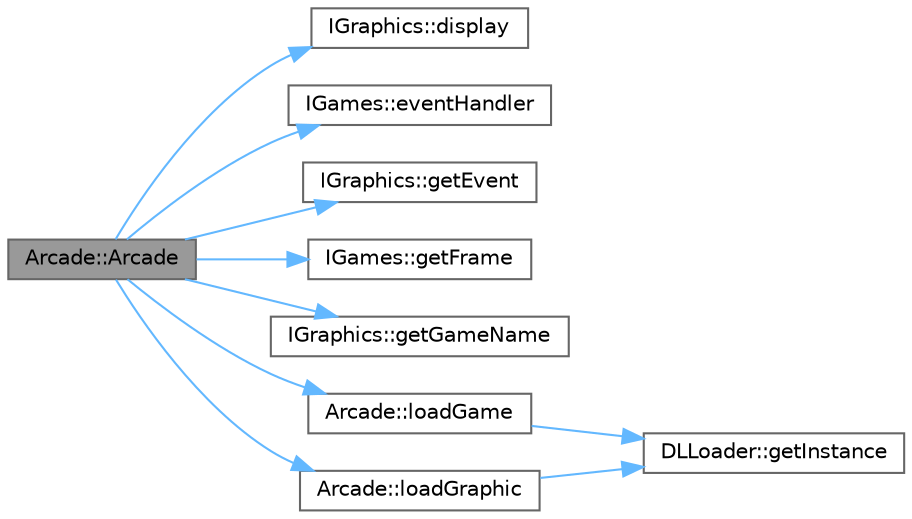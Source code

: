 digraph "Arcade::Arcade"
{
 // LATEX_PDF_SIZE
  bgcolor="transparent";
  edge [fontname=Helvetica,fontsize=10,labelfontname=Helvetica,labelfontsize=10];
  node [fontname=Helvetica,fontsize=10,shape=box,height=0.2,width=0.4];
  rankdir="LR";
  Node1 [label="Arcade::Arcade",height=0.2,width=0.4,color="gray40", fillcolor="grey60", style="filled", fontcolor="black",tooltip=" "];
  Node1 -> Node2 [color="steelblue1",style="solid"];
  Node2 [label="IGraphics::display",height=0.2,width=0.4,color="grey40", fillcolor="white", style="filled",URL="$classIGraphics.html#ae38528555acb87085144e9b27d154cf8",tooltip=" "];
  Node1 -> Node3 [color="steelblue1",style="solid"];
  Node3 [label="IGames::eventHandler",height=0.2,width=0.4,color="grey40", fillcolor="white", style="filled",URL="$classIGames.html#ae75c32be13283a7c31de502014ffdf6e",tooltip=" "];
  Node1 -> Node4 [color="steelblue1",style="solid"];
  Node4 [label="IGraphics::getEvent",height=0.2,width=0.4,color="grey40", fillcolor="white", style="filled",URL="$classIGraphics.html#aedb2667f2f41530113957f758c2e5f9d",tooltip=" "];
  Node1 -> Node5 [color="steelblue1",style="solid"];
  Node5 [label="IGames::getFrame",height=0.2,width=0.4,color="grey40", fillcolor="white", style="filled",URL="$classIGames.html#a09ad3ccb5a88d044df833645581e0333",tooltip=" "];
  Node1 -> Node6 [color="steelblue1",style="solid"];
  Node6 [label="IGraphics::getGameName",height=0.2,width=0.4,color="grey40", fillcolor="white", style="filled",URL="$classIGraphics.html#a518da08bf862f7f4ccc15d716313e9f7",tooltip=" "];
  Node1 -> Node7 [color="steelblue1",style="solid"];
  Node7 [label="Arcade::loadGame",height=0.2,width=0.4,color="grey40", fillcolor="white", style="filled",URL="$classArcade.html#a6bf1c6af608ef61ff1c0bfb82046c3e9",tooltip=" "];
  Node7 -> Node8 [color="steelblue1",style="solid"];
  Node8 [label="DLLoader::getInstance",height=0.2,width=0.4,color="grey40", fillcolor="white", style="filled",URL="$classDLLoader.html#a8e7744ea44c22b091837503731fd49e9",tooltip=" "];
  Node1 -> Node9 [color="steelblue1",style="solid"];
  Node9 [label="Arcade::loadGraphic",height=0.2,width=0.4,color="grey40", fillcolor="white", style="filled",URL="$classArcade.html#a3a80a76ad9108debc160bd86a7e21a22",tooltip=" "];
  Node9 -> Node8 [color="steelblue1",style="solid"];
}

